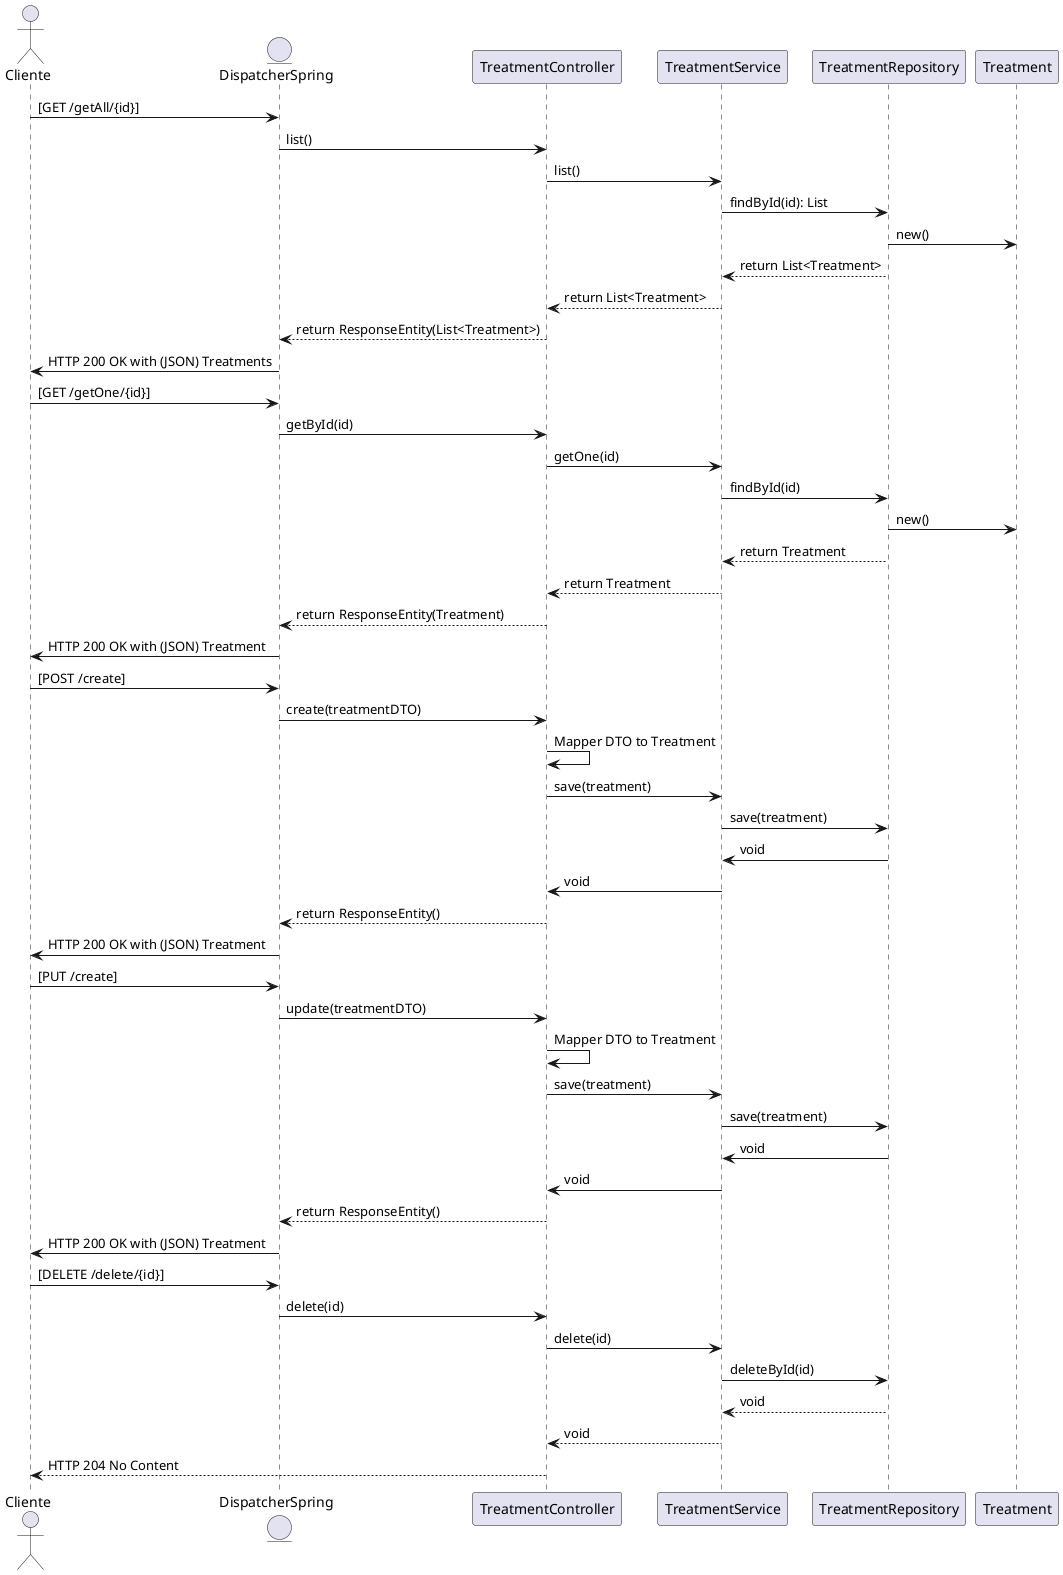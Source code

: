 @startuml test

actor Cliente
entity DispatcherSpring

'--- GET /api/patients/ ---
Cliente -> DispatcherSpring : [GET /getAll/{id}]
DispatcherSpring -> TreatmentController : list()
TreatmentController -> TreatmentService : list()
TreatmentService -> TreatmentRepository : findById(id): List
TreatmentRepository -> Treatment : new()
TreatmentRepository --> TreatmentService : return List<Treatment>
TreatmentService --> TreatmentController : return List<Treatment>
TreatmentController --> DispatcherSpring : return ResponseEntity(List<Treatment>)
DispatcherSpring -> Cliente : HTTP 200 OK with (JSON) Treatments

'--- GET /api/patients/ ---
Cliente -> DispatcherSpring : [GET /getOne/{id}]
DispatcherSpring -> TreatmentController : getById(id)
TreatmentController -> TreatmentService : getOne(id)
TreatmentService -> TreatmentRepository : findById(id)
TreatmentRepository -> Treatment : new()
TreatmentRepository --> TreatmentService : return Treatment
TreatmentService --> TreatmentController : return Treatment
TreatmentController --> DispatcherSpring : return ResponseEntity(Treatment)
DispatcherSpring -> Cliente : HTTP 200 OK with (JSON) Treatment

' --- POST /api/patients/ ---
Cliente -> DispatcherSpring : [POST /create]
DispatcherSpring -> TreatmentController : create(treatmentDTO)
TreatmentController -> TreatmentController: Mapper DTO to Treatment
TreatmentController -> TreatmentService : save(treatment)
TreatmentService -> TreatmentRepository : save(treatment)
TreatmentRepository -> TreatmentService : void
TreatmentService -> TreatmentController : void
TreatmentController --> DispatcherSpring : return ResponseEntity()
DispatcherSpring -> Cliente : HTTP 200 OK with (JSON) Treatment

' --- POST /api/patients/ ---
Cliente -> DispatcherSpring : [PUT /create]
DispatcherSpring -> TreatmentController : update(treatmentDTO)
TreatmentController -> TreatmentController: Mapper DTO to Treatment
TreatmentController -> TreatmentService : save(treatment)
TreatmentService -> TreatmentRepository : save(treatment)
TreatmentRepository -> TreatmentService : void
TreatmentService -> TreatmentController : void
TreatmentController --> DispatcherSpring : return ResponseEntity()
DispatcherSpring -> Cliente : HTTP 200 OK with (JSON) Treatment

' --- DELETE /api/patients/ ---
Cliente -> DispatcherSpring : [DELETE /delete/{id}]
DispatcherSpring -> TreatmentController: delete(id)
TreatmentController -> TreatmentService : delete(id)
TreatmentService -> TreatmentRepository : deleteById(id)
TreatmentRepository --> TreatmentService : void
TreatmentService --> TreatmentController : void
TreatmentController --> Cliente : HTTP 204 No Content

@enduml
